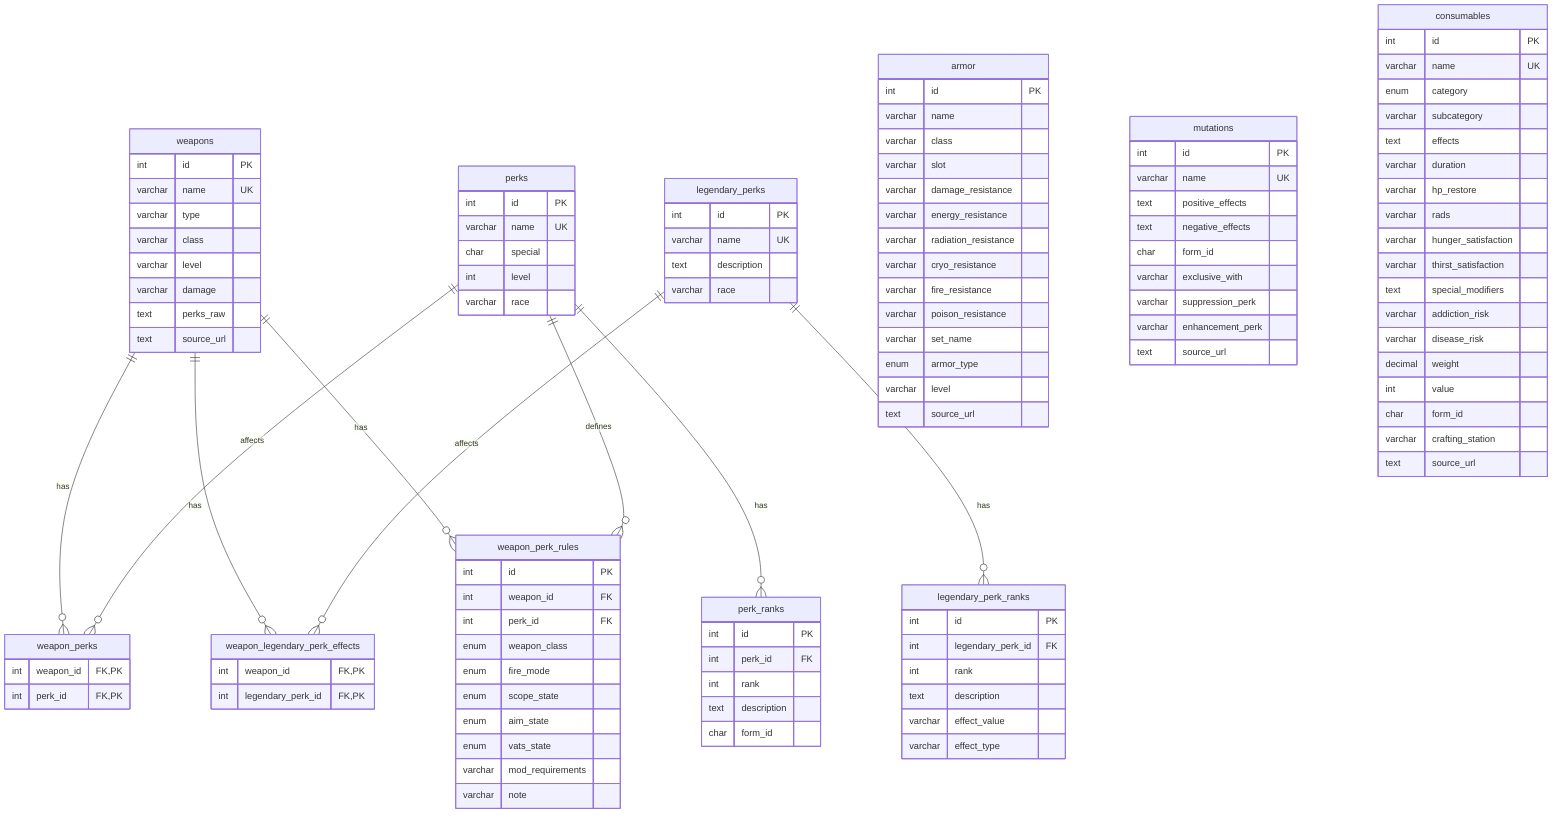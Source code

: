 erDiagram
      weapons ||--o{ weapon_perks : "has"
      weapons ||--o{ weapon_legendary_perk_effects : "has"
      weapons ||--o{ weapon_perk_rules : "has"
      perks ||--o{ weapon_perks : "affects"
      perks ||--o{ perk_ranks : "has"
      perks ||--o{ weapon_perk_rules : "defines"
      legendary_perks ||--o{ weapon_legendary_perk_effects : "affects"
      legendary_perks ||--o{ legendary_perk_ranks : "has"

      weapons {
          int id PK
          varchar name UK
          varchar type
          varchar class
          varchar level
          varchar damage
          text perks_raw
          text source_url
      }

      armor {
          int id PK
          varchar name
          varchar class
          varchar slot
          varchar damage_resistance
          varchar energy_resistance
          varchar radiation_resistance
          varchar cryo_resistance
          varchar fire_resistance
          varchar poison_resistance
          varchar set_name
          enum armor_type
          varchar level
          text source_url
      }

      perks {
          int id PK
          varchar name UK
          char special
          int level
          varchar race
      }

      perk_ranks {
          int id PK
          int perk_id FK
          int rank
          text description
          char form_id
      }

      legendary_perks {
          int id PK
          varchar name UK
          text description
          varchar race
      }

      legendary_perk_ranks {
          int id PK
          int legendary_perk_id FK
          int rank
          text description
          varchar effect_value
          varchar effect_type
      }

      weapon_perks {
          int weapon_id FK,PK
          int perk_id FK,PK
      }

      weapon_legendary_perk_effects {
          int weapon_id FK,PK
          int legendary_perk_id FK,PK
      }

      weapon_perk_rules {
          int id PK
          int weapon_id FK
          int perk_id FK
          enum weapon_class
          enum fire_mode
          enum scope_state
          enum aim_state
          enum vats_state
          varchar mod_requirements
          varchar note
      }

      mutations {
          int id PK
          varchar name UK
          text positive_effects
          text negative_effects
          char form_id
          varchar exclusive_with
          varchar suppression_perk
          varchar enhancement_perk
          text source_url
      }

      consumables {
          int id PK
          varchar name UK
          enum category
          varchar subcategory
          text effects
          varchar duration
          varchar hp_restore
          varchar rads
          varchar hunger_satisfaction
          varchar thirst_satisfaction
          text special_modifiers
          varchar addiction_risk
          varchar disease_risk
          decimal weight
          int value
          char form_id
          varchar crafting_station
          text source_url
      }